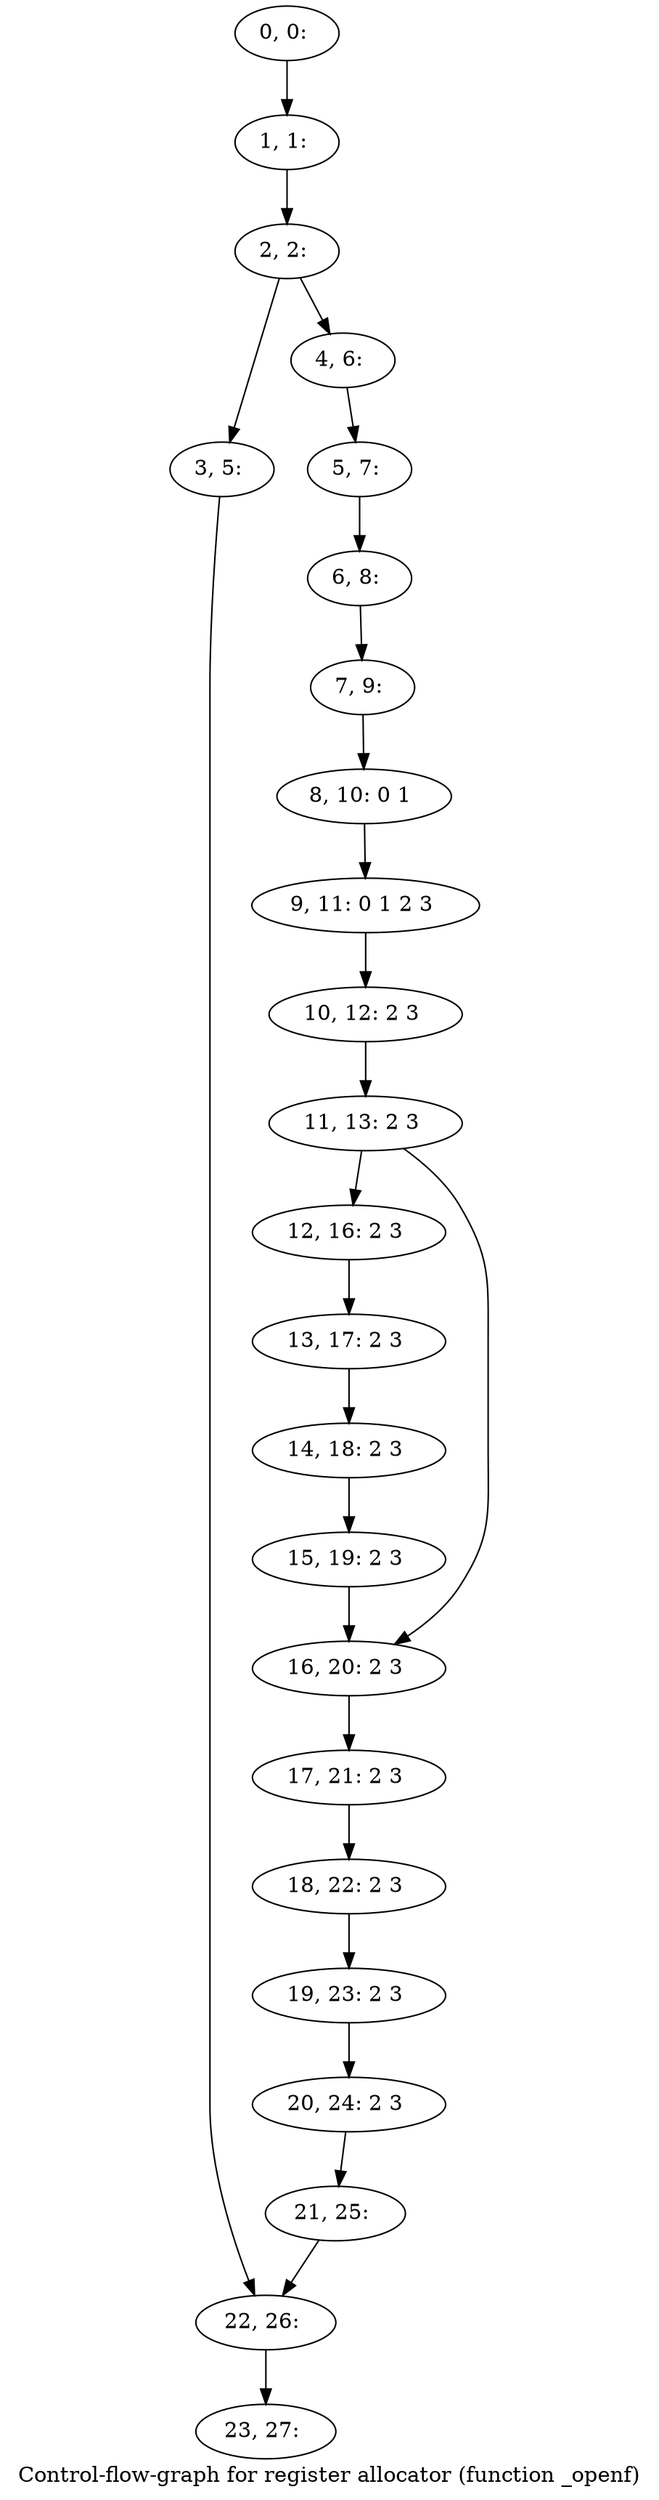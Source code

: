 digraph G {
graph [label="Control-flow-graph for register allocator (function _openf)"]
0[label="0, 0: "];
1[label="1, 1: "];
2[label="2, 2: "];
3[label="3, 5: "];
4[label="4, 6: "];
5[label="5, 7: "];
6[label="6, 8: "];
7[label="7, 9: "];
8[label="8, 10: 0 1 "];
9[label="9, 11: 0 1 2 3 "];
10[label="10, 12: 2 3 "];
11[label="11, 13: 2 3 "];
12[label="12, 16: 2 3 "];
13[label="13, 17: 2 3 "];
14[label="14, 18: 2 3 "];
15[label="15, 19: 2 3 "];
16[label="16, 20: 2 3 "];
17[label="17, 21: 2 3 "];
18[label="18, 22: 2 3 "];
19[label="19, 23: 2 3 "];
20[label="20, 24: 2 3 "];
21[label="21, 25: "];
22[label="22, 26: "];
23[label="23, 27: "];
0->1 ;
1->2 ;
2->3 ;
2->4 ;
3->22 ;
4->5 ;
5->6 ;
6->7 ;
7->8 ;
8->9 ;
9->10 ;
10->11 ;
11->12 ;
11->16 ;
12->13 ;
13->14 ;
14->15 ;
15->16 ;
16->17 ;
17->18 ;
18->19 ;
19->20 ;
20->21 ;
21->22 ;
22->23 ;
}

